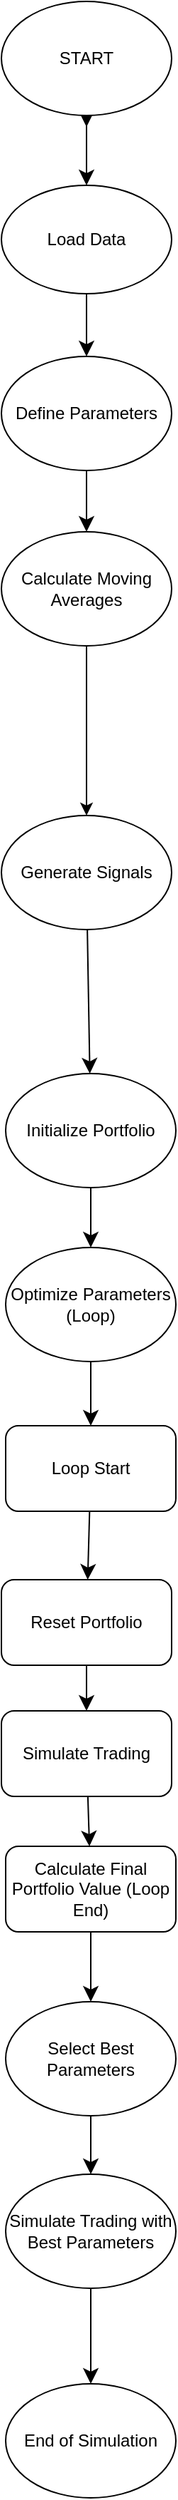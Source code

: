 <mxfile version="22.1.22" type="embed">
  <diagram name="Page-1" id="6OevazgEju_QggSYLcTE">
    <mxGraphModel dx="1123" dy="1028" grid="0" gridSize="10" guides="1" tooltips="1" connect="1" arrows="1" fold="1" page="0" pageScale="1" pageWidth="850" pageHeight="1100" math="0" shadow="0">
      <root>
        <mxCell id="0" />
        <mxCell id="1" parent="0" />
        <mxCell id="TqSUlh4xA4e_4d1HAcBH-5" style="edgeStyle=none;curved=1;rounded=0;orthogonalLoop=1;jettySize=auto;html=1;fontSize=12;startSize=8;endSize=8;" parent="1" source="TqSUlh4xA4e_4d1HAcBH-2" target="TqSUlh4xA4e_4d1HAcBH-3" edge="1">
          <mxGeometry relative="1" as="geometry" />
        </mxCell>
        <mxCell id="TqSUlh4xA4e_4d1HAcBH-6" style="edgeStyle=none;curved=1;rounded=0;orthogonalLoop=1;jettySize=auto;html=1;fontSize=12;startSize=8;endSize=8;" parent="1" source="TqSUlh4xA4e_4d1HAcBH-2" edge="1">
          <mxGeometry relative="1" as="geometry">
            <mxPoint x="156" y="303" as="targetPoint" />
          </mxGeometry>
        </mxCell>
        <mxCell id="TqSUlh4xA4e_4d1HAcBH-2" value="START" style="ellipse;whiteSpace=wrap;html=1;" parent="1" vertex="1">
          <mxGeometry x="96" y="215" width="120" height="80" as="geometry" />
        </mxCell>
        <mxCell id="TqSUlh4xA4e_4d1HAcBH-8" value="" style="edgeStyle=none;curved=1;rounded=0;orthogonalLoop=1;jettySize=auto;html=1;fontSize=12;startSize=8;endSize=8;" parent="1" source="TqSUlh4xA4e_4d1HAcBH-3" target="TqSUlh4xA4e_4d1HAcBH-7" edge="1">
          <mxGeometry relative="1" as="geometry" />
        </mxCell>
        <mxCell id="TqSUlh4xA4e_4d1HAcBH-3" value="Load Data" style="ellipse;whiteSpace=wrap;html=1;" parent="1" vertex="1">
          <mxGeometry x="96" y="344" width="120" height="76" as="geometry" />
        </mxCell>
        <mxCell id="TqSUlh4xA4e_4d1HAcBH-10" value="" style="edgeStyle=none;curved=1;rounded=0;orthogonalLoop=1;jettySize=auto;html=1;fontSize=12;startSize=8;endSize=8;" parent="1" source="TqSUlh4xA4e_4d1HAcBH-7" target="TqSUlh4xA4e_4d1HAcBH-9" edge="1">
          <mxGeometry relative="1" as="geometry" />
        </mxCell>
        <mxCell id="TqSUlh4xA4e_4d1HAcBH-7" value="Define Parameters" style="ellipse;whiteSpace=wrap;html=1;" parent="1" vertex="1">
          <mxGeometry x="96" y="464" width="120" height="80" as="geometry" />
        </mxCell>
        <mxCell id="2" value="" style="edgeStyle=orthogonalEdgeStyle;rounded=0;orthogonalLoop=1;jettySize=auto;html=1;" edge="1" parent="1" source="TqSUlh4xA4e_4d1HAcBH-9" target="TqSUlh4xA4e_4d1HAcBH-12">
          <mxGeometry relative="1" as="geometry" />
        </mxCell>
        <mxCell id="TqSUlh4xA4e_4d1HAcBH-9" value="Calculate Moving Averages" style="ellipse;whiteSpace=wrap;html=1;" parent="1" vertex="1">
          <mxGeometry x="96" y="587" width="120" height="80" as="geometry" />
        </mxCell>
        <mxCell id="TqSUlh4xA4e_4d1HAcBH-30" value="" style="edgeStyle=none;curved=1;rounded=0;orthogonalLoop=1;jettySize=auto;html=1;fontSize=12;startSize=8;endSize=8;" parent="1" source="TqSUlh4xA4e_4d1HAcBH-12" target="TqSUlh4xA4e_4d1HAcBH-13" edge="1">
          <mxGeometry relative="1" as="geometry" />
        </mxCell>
        <mxCell id="TqSUlh4xA4e_4d1HAcBH-12" value="Generate Signals" style="ellipse;whiteSpace=wrap;html=1;" parent="1" vertex="1">
          <mxGeometry x="96" y="786" width="120" height="80" as="geometry" />
        </mxCell>
        <mxCell id="TqSUlh4xA4e_4d1HAcBH-29" value="" style="edgeStyle=none;curved=1;rounded=0;orthogonalLoop=1;jettySize=auto;html=1;fontSize=12;startSize=8;endSize=8;" parent="1" source="TqSUlh4xA4e_4d1HAcBH-13" target="TqSUlh4xA4e_4d1HAcBH-14" edge="1">
          <mxGeometry relative="1" as="geometry" />
        </mxCell>
        <mxCell id="TqSUlh4xA4e_4d1HAcBH-13" value="Initialize Portfolio" style="ellipse;whiteSpace=wrap;html=1;" parent="1" vertex="1">
          <mxGeometry x="99" y="967" width="120" height="80" as="geometry" />
        </mxCell>
        <mxCell id="TqSUlh4xA4e_4d1HAcBH-28" value="" style="edgeStyle=none;curved=1;rounded=0;orthogonalLoop=1;jettySize=auto;html=1;fontSize=12;startSize=8;endSize=8;" parent="1" source="TqSUlh4xA4e_4d1HAcBH-14" target="TqSUlh4xA4e_4d1HAcBH-15" edge="1">
          <mxGeometry relative="1" as="geometry" />
        </mxCell>
        <mxCell id="TqSUlh4xA4e_4d1HAcBH-14" value="Optimize Parameters (Loop)" style="ellipse;whiteSpace=wrap;html=1;" parent="1" vertex="1">
          <mxGeometry x="99" y="1089" width="120" height="80" as="geometry" />
        </mxCell>
        <mxCell id="TqSUlh4xA4e_4d1HAcBH-27" value="" style="edgeStyle=none;curved=1;rounded=0;orthogonalLoop=1;jettySize=auto;html=1;fontSize=12;startSize=8;endSize=8;" parent="1" source="TqSUlh4xA4e_4d1HAcBH-15" target="TqSUlh4xA4e_4d1HAcBH-16" edge="1">
          <mxGeometry relative="1" as="geometry" />
        </mxCell>
        <mxCell id="TqSUlh4xA4e_4d1HAcBH-15" value="Loop Start" style="rounded=1;whiteSpace=wrap;html=1;" parent="1" vertex="1">
          <mxGeometry x="99" y="1214" width="120" height="60" as="geometry" />
        </mxCell>
        <mxCell id="TqSUlh4xA4e_4d1HAcBH-26" value="" style="edgeStyle=none;curved=1;rounded=0;orthogonalLoop=1;jettySize=auto;html=1;fontSize=12;startSize=8;endSize=8;" parent="1" source="TqSUlh4xA4e_4d1HAcBH-16" target="TqSUlh4xA4e_4d1HAcBH-17" edge="1">
          <mxGeometry relative="1" as="geometry" />
        </mxCell>
        <mxCell id="TqSUlh4xA4e_4d1HAcBH-16" value="Reset Portfolio" style="rounded=1;whiteSpace=wrap;html=1;" parent="1" vertex="1">
          <mxGeometry x="96" y="1322" width="120" height="60" as="geometry" />
        </mxCell>
        <mxCell id="TqSUlh4xA4e_4d1HAcBH-25" value="" style="edgeStyle=none;curved=1;rounded=0;orthogonalLoop=1;jettySize=auto;html=1;fontSize=12;startSize=8;endSize=8;" parent="1" source="TqSUlh4xA4e_4d1HAcBH-17" target="TqSUlh4xA4e_4d1HAcBH-18" edge="1">
          <mxGeometry relative="1" as="geometry" />
        </mxCell>
        <mxCell id="TqSUlh4xA4e_4d1HAcBH-17" value="Simulate Trading" style="rounded=1;whiteSpace=wrap;html=1;" parent="1" vertex="1">
          <mxGeometry x="96" y="1414" width="120" height="60" as="geometry" />
        </mxCell>
        <mxCell id="TqSUlh4xA4e_4d1HAcBH-24" value="" style="edgeStyle=none;curved=1;rounded=0;orthogonalLoop=1;jettySize=auto;html=1;fontSize=12;startSize=8;endSize=8;" parent="1" source="TqSUlh4xA4e_4d1HAcBH-18" target="TqSUlh4xA4e_4d1HAcBH-19" edge="1">
          <mxGeometry relative="1" as="geometry" />
        </mxCell>
        <mxCell id="TqSUlh4xA4e_4d1HAcBH-18" value="Calculate Final Portfolio Value (Loop End)" style="rounded=1;whiteSpace=wrap;html=1;" parent="1" vertex="1">
          <mxGeometry x="99" y="1509" width="120" height="60" as="geometry" />
        </mxCell>
        <mxCell id="TqSUlh4xA4e_4d1HAcBH-23" value="" style="edgeStyle=none;curved=1;rounded=0;orthogonalLoop=1;jettySize=auto;html=1;fontSize=12;startSize=8;endSize=8;" parent="1" source="TqSUlh4xA4e_4d1HAcBH-19" target="TqSUlh4xA4e_4d1HAcBH-20" edge="1">
          <mxGeometry relative="1" as="geometry" />
        </mxCell>
        <mxCell id="TqSUlh4xA4e_4d1HAcBH-19" value="Select Best Parameters" style="ellipse;whiteSpace=wrap;html=1;" parent="1" vertex="1">
          <mxGeometry x="99" y="1618" width="120" height="80" as="geometry" />
        </mxCell>
        <mxCell id="TqSUlh4xA4e_4d1HAcBH-22" value="" style="edgeStyle=none;curved=1;rounded=0;orthogonalLoop=1;jettySize=auto;html=1;fontSize=12;startSize=8;endSize=8;" parent="1" source="TqSUlh4xA4e_4d1HAcBH-20" target="TqSUlh4xA4e_4d1HAcBH-21" edge="1">
          <mxGeometry relative="1" as="geometry" />
        </mxCell>
        <mxCell id="TqSUlh4xA4e_4d1HAcBH-20" value="Simulate Trading with Best Parameters" style="ellipse;whiteSpace=wrap;html=1;" parent="1" vertex="1">
          <mxGeometry x="99" y="1739" width="120" height="80" as="geometry" />
        </mxCell>
        <mxCell id="TqSUlh4xA4e_4d1HAcBH-21" value="End of Simulation" style="ellipse;whiteSpace=wrap;html=1;" parent="1" vertex="1">
          <mxGeometry x="99" y="1886" width="120" height="80" as="geometry" />
        </mxCell>
      </root>
    </mxGraphModel>
  </diagram>
</mxfile>
